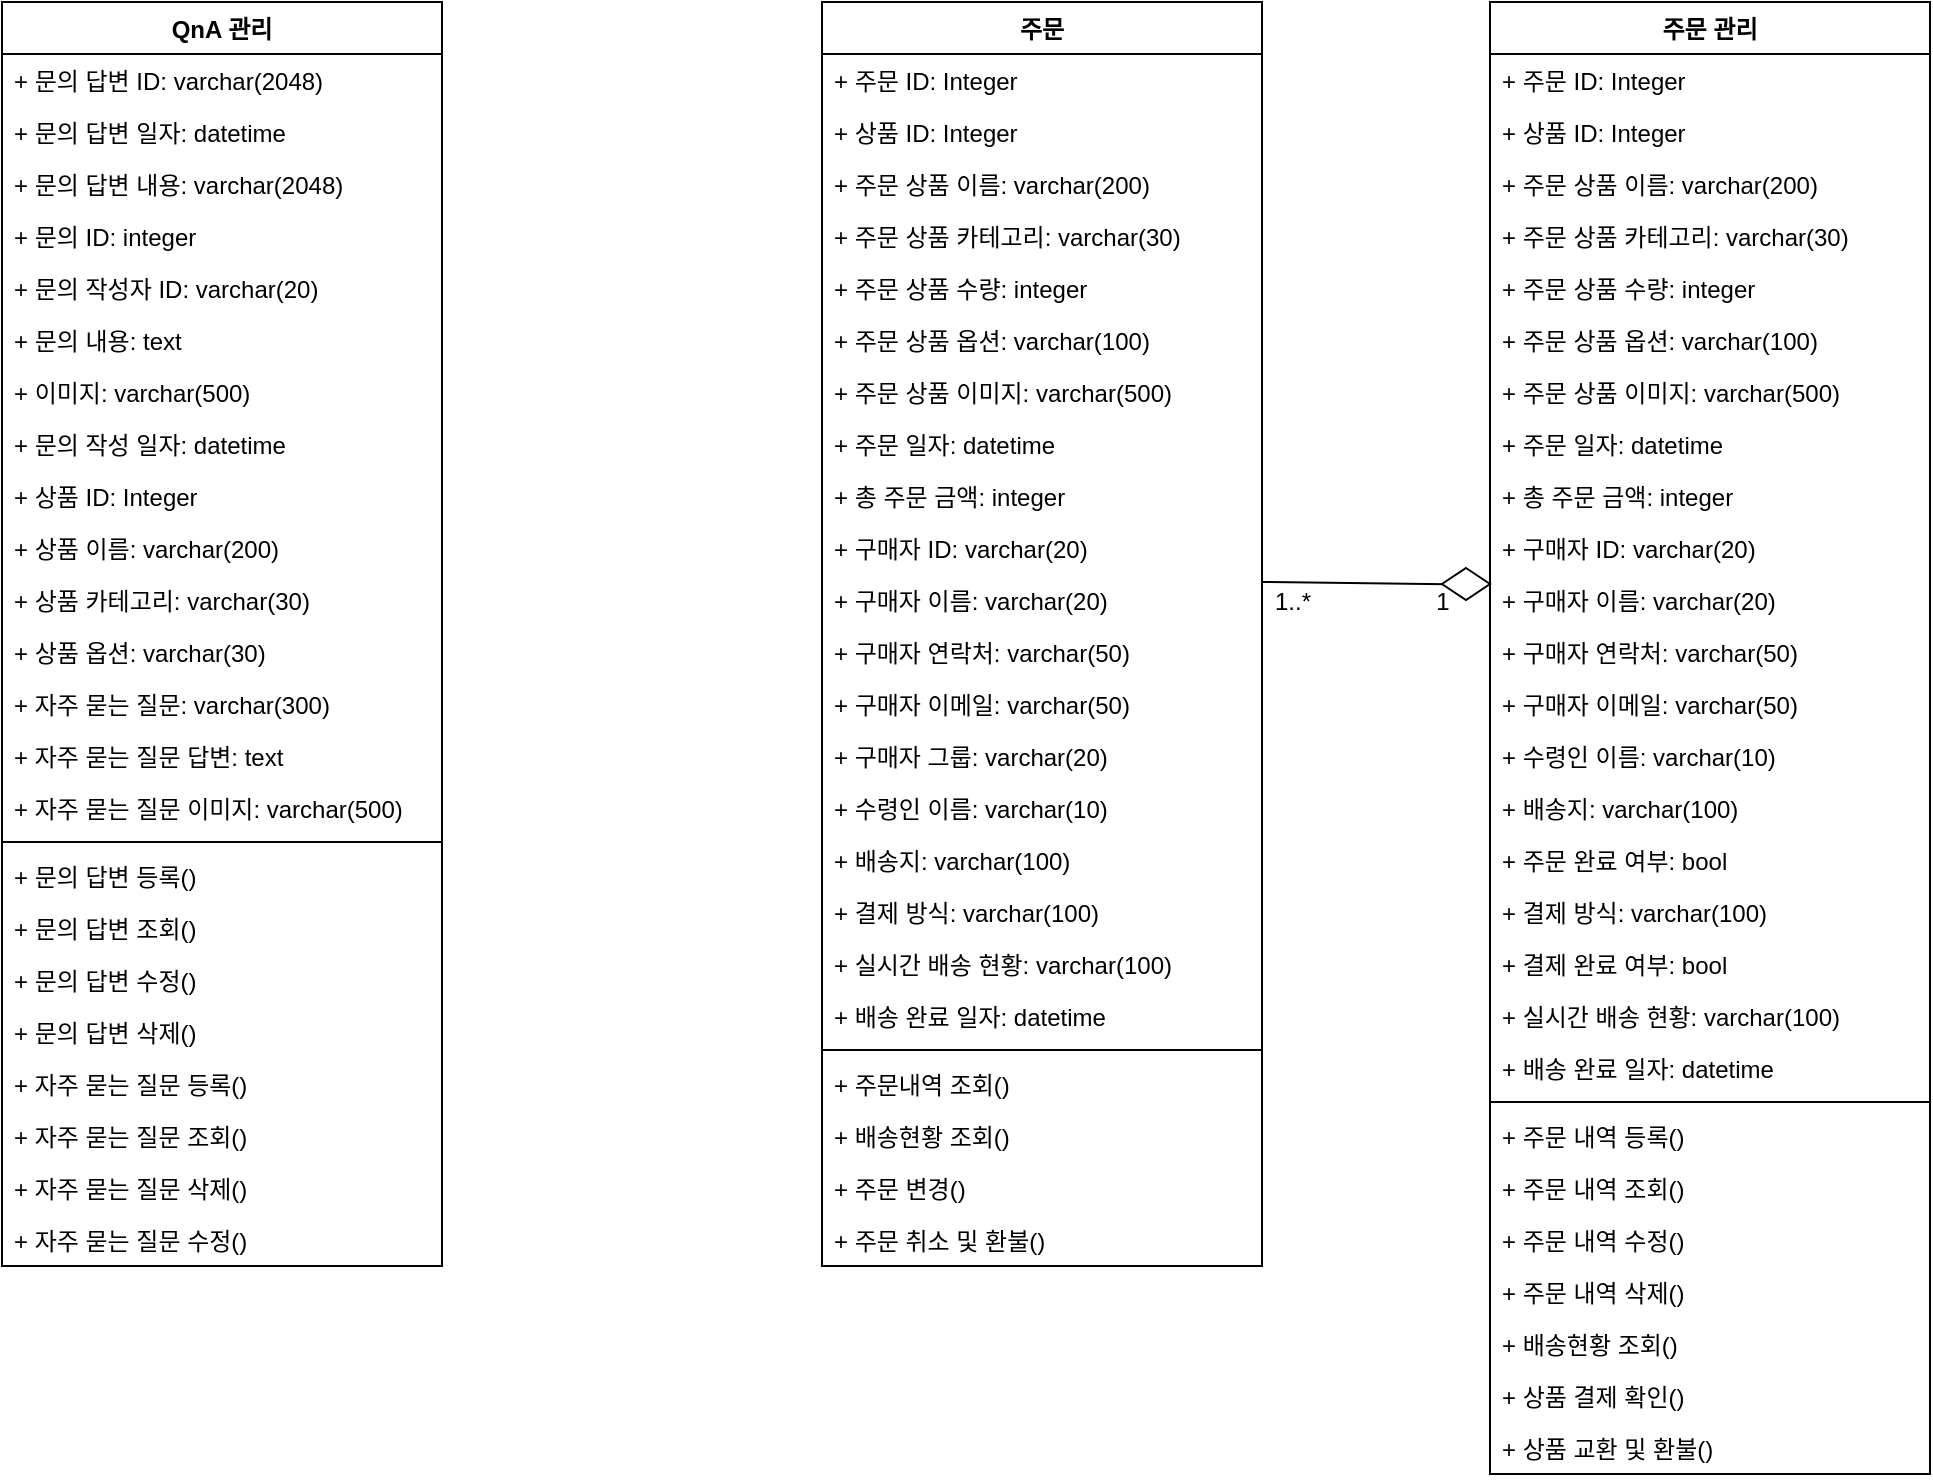 <mxfile version="18.1.1" type="github">
  <diagram id="Re03vAp0vsInOCd_AFoT" name="Page-1">
    <mxGraphModel dx="-192" dy="1607" grid="1" gridSize="10" guides="1" tooltips="1" connect="1" arrows="1" fold="1" page="1" pageScale="1" pageWidth="827" pageHeight="1169" math="0" shadow="0">
      <root>
        <mxCell id="0" />
        <mxCell id="1" parent="0" />
        <mxCell id="PdBYYJ3HHPQtyADfa3vJ-1" value="QnA 관리" style="swimlane;fontStyle=1;align=center;verticalAlign=top;childLayout=stackLayout;horizontal=1;startSize=26;horizontalStack=0;resizeParent=1;resizeParentMax=0;resizeLast=0;collapsible=1;marginBottom=0;" vertex="1" parent="1">
          <mxGeometry x="910" y="-920" width="220" height="632" as="geometry" />
        </mxCell>
        <mxCell id="PdBYYJ3HHPQtyADfa3vJ-173" value="+ 문의 답변 ID: varchar(2048)" style="text;strokeColor=none;fillColor=none;align=left;verticalAlign=top;spacingLeft=4;spacingRight=4;overflow=hidden;rotatable=0;points=[[0,0.5],[1,0.5]];portConstraint=eastwest;" vertex="1" parent="PdBYYJ3HHPQtyADfa3vJ-1">
          <mxGeometry y="26" width="220" height="26" as="geometry" />
        </mxCell>
        <mxCell id="PdBYYJ3HHPQtyADfa3vJ-10" value="+ 문의 답변 일자: datetime" style="text;strokeColor=none;fillColor=none;align=left;verticalAlign=top;spacingLeft=4;spacingRight=4;overflow=hidden;rotatable=0;points=[[0,0.5],[1,0.5]];portConstraint=eastwest;" vertex="1" parent="PdBYYJ3HHPQtyADfa3vJ-1">
          <mxGeometry y="52" width="220" height="26" as="geometry" />
        </mxCell>
        <mxCell id="PdBYYJ3HHPQtyADfa3vJ-9" value="+ 문의 답변 내용: varchar(2048)" style="text;strokeColor=none;fillColor=none;align=left;verticalAlign=top;spacingLeft=4;spacingRight=4;overflow=hidden;rotatable=0;points=[[0,0.5],[1,0.5]];portConstraint=eastwest;" vertex="1" parent="PdBYYJ3HHPQtyADfa3vJ-1">
          <mxGeometry y="78" width="220" height="26" as="geometry" />
        </mxCell>
        <mxCell id="PdBYYJ3HHPQtyADfa3vJ-172" value="+ 문의 ID: integer" style="text;strokeColor=none;fillColor=none;align=left;verticalAlign=top;spacingLeft=4;spacingRight=4;overflow=hidden;rotatable=0;points=[[0,0.5],[1,0.5]];portConstraint=eastwest;" vertex="1" parent="PdBYYJ3HHPQtyADfa3vJ-1">
          <mxGeometry y="104" width="220" height="26" as="geometry" />
        </mxCell>
        <mxCell id="PdBYYJ3HHPQtyADfa3vJ-4" value="+ 문의 작성자 ID: varchar(20)" style="text;strokeColor=none;fillColor=none;align=left;verticalAlign=top;spacingLeft=4;spacingRight=4;overflow=hidden;rotatable=0;points=[[0,0.5],[1,0.5]];portConstraint=eastwest;" vertex="1" parent="PdBYYJ3HHPQtyADfa3vJ-1">
          <mxGeometry y="130" width="220" height="26" as="geometry" />
        </mxCell>
        <mxCell id="PdBYYJ3HHPQtyADfa3vJ-6" value="+ 문의 내용: text" style="text;strokeColor=none;fillColor=none;align=left;verticalAlign=top;spacingLeft=4;spacingRight=4;overflow=hidden;rotatable=0;points=[[0,0.5],[1,0.5]];portConstraint=eastwest;" vertex="1" parent="PdBYYJ3HHPQtyADfa3vJ-1">
          <mxGeometry y="156" width="220" height="26" as="geometry" />
        </mxCell>
        <mxCell id="PdBYYJ3HHPQtyADfa3vJ-7" value="+ 이미지: varchar(500)" style="text;strokeColor=none;fillColor=none;align=left;verticalAlign=top;spacingLeft=4;spacingRight=4;overflow=hidden;rotatable=0;points=[[0,0.5],[1,0.5]];portConstraint=eastwest;" vertex="1" parent="PdBYYJ3HHPQtyADfa3vJ-1">
          <mxGeometry y="182" width="220" height="26" as="geometry" />
        </mxCell>
        <mxCell id="PdBYYJ3HHPQtyADfa3vJ-8" value="+ 문의 작성 일자: datetime" style="text;strokeColor=none;fillColor=none;align=left;verticalAlign=top;spacingLeft=4;spacingRight=4;overflow=hidden;rotatable=0;points=[[0,0.5],[1,0.5]];portConstraint=eastwest;" vertex="1" parent="PdBYYJ3HHPQtyADfa3vJ-1">
          <mxGeometry y="208" width="220" height="26" as="geometry" />
        </mxCell>
        <mxCell id="PdBYYJ3HHPQtyADfa3vJ-2" value="+ 상품 ID: Integer" style="text;strokeColor=none;fillColor=none;align=left;verticalAlign=top;spacingLeft=4;spacingRight=4;overflow=hidden;rotatable=0;points=[[0,0.5],[1,0.5]];portConstraint=eastwest;" vertex="1" parent="PdBYYJ3HHPQtyADfa3vJ-1">
          <mxGeometry y="234" width="220" height="26" as="geometry" />
        </mxCell>
        <mxCell id="PdBYYJ3HHPQtyADfa3vJ-3" value="+ 상품 이름: varchar(200)" style="text;strokeColor=none;fillColor=none;align=left;verticalAlign=top;spacingLeft=4;spacingRight=4;overflow=hidden;rotatable=0;points=[[0,0.5],[1,0.5]];portConstraint=eastwest;" vertex="1" parent="PdBYYJ3HHPQtyADfa3vJ-1">
          <mxGeometry y="260" width="220" height="26" as="geometry" />
        </mxCell>
        <mxCell id="PdBYYJ3HHPQtyADfa3vJ-39" value="+ 상품 카테고리: varchar(30)" style="text;strokeColor=none;fillColor=none;align=left;verticalAlign=top;spacingLeft=4;spacingRight=4;overflow=hidden;rotatable=0;points=[[0,0.5],[1,0.5]];portConstraint=eastwest;" vertex="1" parent="PdBYYJ3HHPQtyADfa3vJ-1">
          <mxGeometry y="286" width="220" height="26" as="geometry" />
        </mxCell>
        <mxCell id="PdBYYJ3HHPQtyADfa3vJ-174" value="+ 상품 옵션: varchar(30)" style="text;strokeColor=none;fillColor=none;align=left;verticalAlign=top;spacingLeft=4;spacingRight=4;overflow=hidden;rotatable=0;points=[[0,0.5],[1,0.5]];portConstraint=eastwest;" vertex="1" parent="PdBYYJ3HHPQtyADfa3vJ-1">
          <mxGeometry y="312" width="220" height="26" as="geometry" />
        </mxCell>
        <mxCell id="PdBYYJ3HHPQtyADfa3vJ-28" value="+ 자주 묻는 질문: varchar(300)" style="text;strokeColor=none;fillColor=none;align=left;verticalAlign=top;spacingLeft=4;spacingRight=4;overflow=hidden;rotatable=0;points=[[0,0.5],[1,0.5]];portConstraint=eastwest;" vertex="1" parent="PdBYYJ3HHPQtyADfa3vJ-1">
          <mxGeometry y="338" width="220" height="26" as="geometry" />
        </mxCell>
        <mxCell id="PdBYYJ3HHPQtyADfa3vJ-29" value="+ 자주 묻는 질문 답변: text" style="text;strokeColor=none;fillColor=none;align=left;verticalAlign=top;spacingLeft=4;spacingRight=4;overflow=hidden;rotatable=0;points=[[0,0.5],[1,0.5]];portConstraint=eastwest;" vertex="1" parent="PdBYYJ3HHPQtyADfa3vJ-1">
          <mxGeometry y="364" width="220" height="26" as="geometry" />
        </mxCell>
        <mxCell id="PdBYYJ3HHPQtyADfa3vJ-38" value="+ 자주 묻는 질문 이미지: varchar(500)" style="text;strokeColor=none;fillColor=none;align=left;verticalAlign=top;spacingLeft=4;spacingRight=4;overflow=hidden;rotatable=0;points=[[0,0.5],[1,0.5]];portConstraint=eastwest;" vertex="1" parent="PdBYYJ3HHPQtyADfa3vJ-1">
          <mxGeometry y="390" width="220" height="26" as="geometry" />
        </mxCell>
        <mxCell id="PdBYYJ3HHPQtyADfa3vJ-11" value="" style="line;strokeWidth=1;fillColor=none;align=left;verticalAlign=middle;spacingTop=-1;spacingLeft=3;spacingRight=3;rotatable=0;labelPosition=right;points=[];portConstraint=eastwest;" vertex="1" parent="PdBYYJ3HHPQtyADfa3vJ-1">
          <mxGeometry y="416" width="220" height="8" as="geometry" />
        </mxCell>
        <mxCell id="PdBYYJ3HHPQtyADfa3vJ-12" value="+ 문의 답변 등록()" style="text;strokeColor=none;fillColor=none;align=left;verticalAlign=top;spacingLeft=4;spacingRight=4;overflow=hidden;rotatable=0;points=[[0,0.5],[1,0.5]];portConstraint=eastwest;" vertex="1" parent="PdBYYJ3HHPQtyADfa3vJ-1">
          <mxGeometry y="424" width="220" height="26" as="geometry" />
        </mxCell>
        <mxCell id="PdBYYJ3HHPQtyADfa3vJ-13" value="+ 문의 답변 조회()" style="text;strokeColor=none;fillColor=none;align=left;verticalAlign=top;spacingLeft=4;spacingRight=4;overflow=hidden;rotatable=0;points=[[0,0.5],[1,0.5]];portConstraint=eastwest;" vertex="1" parent="PdBYYJ3HHPQtyADfa3vJ-1">
          <mxGeometry y="450" width="220" height="26" as="geometry" />
        </mxCell>
        <mxCell id="PdBYYJ3HHPQtyADfa3vJ-14" value="+ 문의 답변 수정()" style="text;strokeColor=none;fillColor=none;align=left;verticalAlign=top;spacingLeft=4;spacingRight=4;overflow=hidden;rotatable=0;points=[[0,0.5],[1,0.5]];portConstraint=eastwest;" vertex="1" parent="PdBYYJ3HHPQtyADfa3vJ-1">
          <mxGeometry y="476" width="220" height="26" as="geometry" />
        </mxCell>
        <mxCell id="PdBYYJ3HHPQtyADfa3vJ-15" value="+ 문의 답변 삭제()" style="text;strokeColor=none;fillColor=none;align=left;verticalAlign=top;spacingLeft=4;spacingRight=4;overflow=hidden;rotatable=0;points=[[0,0.5],[1,0.5]];portConstraint=eastwest;" vertex="1" parent="PdBYYJ3HHPQtyADfa3vJ-1">
          <mxGeometry y="502" width="220" height="26" as="geometry" />
        </mxCell>
        <mxCell id="PdBYYJ3HHPQtyADfa3vJ-20" value="+ 자주 묻는 질문 등록()" style="text;strokeColor=none;fillColor=none;align=left;verticalAlign=top;spacingLeft=4;spacingRight=4;overflow=hidden;rotatable=0;points=[[0,0.5],[1,0.5]];portConstraint=eastwest;" vertex="1" parent="PdBYYJ3HHPQtyADfa3vJ-1">
          <mxGeometry y="528" width="220" height="26" as="geometry" />
        </mxCell>
        <mxCell id="PdBYYJ3HHPQtyADfa3vJ-21" value="+ 자주 묻는 질문 조회()" style="text;strokeColor=none;fillColor=none;align=left;verticalAlign=top;spacingLeft=4;spacingRight=4;overflow=hidden;rotatable=0;points=[[0,0.5],[1,0.5]];portConstraint=eastwest;" vertex="1" parent="PdBYYJ3HHPQtyADfa3vJ-1">
          <mxGeometry y="554" width="220" height="26" as="geometry" />
        </mxCell>
        <mxCell id="PdBYYJ3HHPQtyADfa3vJ-23" value="+ 자주 묻는 질문 삭제()" style="text;strokeColor=none;fillColor=none;align=left;verticalAlign=top;spacingLeft=4;spacingRight=4;overflow=hidden;rotatable=0;points=[[0,0.5],[1,0.5]];portConstraint=eastwest;" vertex="1" parent="PdBYYJ3HHPQtyADfa3vJ-1">
          <mxGeometry y="580" width="220" height="26" as="geometry" />
        </mxCell>
        <mxCell id="PdBYYJ3HHPQtyADfa3vJ-22" value="+ 자주 묻는 질문 수정()" style="text;strokeColor=none;fillColor=none;align=left;verticalAlign=top;spacingLeft=4;spacingRight=4;overflow=hidden;rotatable=0;points=[[0,0.5],[1,0.5]];portConstraint=eastwest;" vertex="1" parent="PdBYYJ3HHPQtyADfa3vJ-1">
          <mxGeometry y="606" width="220" height="26" as="geometry" />
        </mxCell>
        <mxCell id="PdBYYJ3HHPQtyADfa3vJ-41" value="주문" style="swimlane;fontStyle=1;align=center;verticalAlign=top;childLayout=stackLayout;horizontal=1;startSize=26;horizontalStack=0;resizeParent=1;resizeParentMax=0;resizeLast=0;collapsible=1;marginBottom=0;" vertex="1" parent="1">
          <mxGeometry x="1320" y="-920" width="220" height="632" as="geometry" />
        </mxCell>
        <mxCell id="PdBYYJ3HHPQtyADfa3vJ-42" value="+ 주문 ID: Integer" style="text;strokeColor=none;fillColor=none;align=left;verticalAlign=top;spacingLeft=4;spacingRight=4;overflow=hidden;rotatable=0;points=[[0,0.5],[1,0.5]];portConstraint=eastwest;" vertex="1" parent="PdBYYJ3HHPQtyADfa3vJ-41">
          <mxGeometry y="26" width="220" height="26" as="geometry" />
        </mxCell>
        <mxCell id="PdBYYJ3HHPQtyADfa3vJ-160" value="+ 상품 ID: Integer" style="text;strokeColor=none;fillColor=none;align=left;verticalAlign=top;spacingLeft=4;spacingRight=4;overflow=hidden;rotatable=0;points=[[0,0.5],[1,0.5]];portConstraint=eastwest;" vertex="1" parent="PdBYYJ3HHPQtyADfa3vJ-41">
          <mxGeometry y="52" width="220" height="26" as="geometry" />
        </mxCell>
        <mxCell id="PdBYYJ3HHPQtyADfa3vJ-43" value="+ 주문 상품 이름: varchar(200)" style="text;strokeColor=none;fillColor=none;align=left;verticalAlign=top;spacingLeft=4;spacingRight=4;overflow=hidden;rotatable=0;points=[[0,0.5],[1,0.5]];portConstraint=eastwest;" vertex="1" parent="PdBYYJ3HHPQtyADfa3vJ-41">
          <mxGeometry y="78" width="220" height="26" as="geometry" />
        </mxCell>
        <mxCell id="PdBYYJ3HHPQtyADfa3vJ-44" value="+ 주문 상품 카테고리: varchar(30)" style="text;strokeColor=none;fillColor=none;align=left;verticalAlign=top;spacingLeft=4;spacingRight=4;overflow=hidden;rotatable=0;points=[[0,0.5],[1,0.5]];portConstraint=eastwest;" vertex="1" parent="PdBYYJ3HHPQtyADfa3vJ-41">
          <mxGeometry y="104" width="220" height="26" as="geometry" />
        </mxCell>
        <mxCell id="PdBYYJ3HHPQtyADfa3vJ-85" value="+ 주문 상품 수량: integer" style="text;strokeColor=none;fillColor=none;align=left;verticalAlign=top;spacingLeft=4;spacingRight=4;overflow=hidden;rotatable=0;points=[[0,0.5],[1,0.5]];portConstraint=eastwest;" vertex="1" parent="PdBYYJ3HHPQtyADfa3vJ-41">
          <mxGeometry y="130" width="220" height="26" as="geometry" />
        </mxCell>
        <mxCell id="PdBYYJ3HHPQtyADfa3vJ-86" value="+ 주문 상품 옵션: varchar(100)" style="text;strokeColor=none;fillColor=none;align=left;verticalAlign=top;spacingLeft=4;spacingRight=4;overflow=hidden;rotatable=0;points=[[0,0.5],[1,0.5]];portConstraint=eastwest;" vertex="1" parent="PdBYYJ3HHPQtyADfa3vJ-41">
          <mxGeometry y="156" width="220" height="26" as="geometry" />
        </mxCell>
        <mxCell id="PdBYYJ3HHPQtyADfa3vJ-47" value="+ 주문 상품 이미지: varchar(500)" style="text;strokeColor=none;fillColor=none;align=left;verticalAlign=top;spacingLeft=4;spacingRight=4;overflow=hidden;rotatable=0;points=[[0,0.5],[1,0.5]];portConstraint=eastwest;" vertex="1" parent="PdBYYJ3HHPQtyADfa3vJ-41">
          <mxGeometry y="182" width="220" height="26" as="geometry" />
        </mxCell>
        <mxCell id="PdBYYJ3HHPQtyADfa3vJ-87" value="+ 주문 일자: datetime" style="text;strokeColor=none;fillColor=none;align=left;verticalAlign=top;spacingLeft=4;spacingRight=4;overflow=hidden;rotatable=0;points=[[0,0.5],[1,0.5]];portConstraint=eastwest;" vertex="1" parent="PdBYYJ3HHPQtyADfa3vJ-41">
          <mxGeometry y="208" width="220" height="26" as="geometry" />
        </mxCell>
        <mxCell id="PdBYYJ3HHPQtyADfa3vJ-99" value="+ 총 주문 금액: integer" style="text;strokeColor=none;fillColor=none;align=left;verticalAlign=top;spacingLeft=4;spacingRight=4;overflow=hidden;rotatable=0;points=[[0,0.5],[1,0.5]];portConstraint=eastwest;" vertex="1" parent="PdBYYJ3HHPQtyADfa3vJ-41">
          <mxGeometry y="234" width="220" height="26" as="geometry" />
        </mxCell>
        <mxCell id="PdBYYJ3HHPQtyADfa3vJ-45" value="+ 구매자 ID: varchar(20)" style="text;strokeColor=none;fillColor=none;align=left;verticalAlign=top;spacingLeft=4;spacingRight=4;overflow=hidden;rotatable=0;points=[[0,0.5],[1,0.5]];portConstraint=eastwest;" vertex="1" parent="PdBYYJ3HHPQtyADfa3vJ-41">
          <mxGeometry y="260" width="220" height="26" as="geometry" />
        </mxCell>
        <mxCell id="PdBYYJ3HHPQtyADfa3vJ-98" value="+ 구매자 이름: varchar(20)" style="text;strokeColor=none;fillColor=none;align=left;verticalAlign=top;spacingLeft=4;spacingRight=4;overflow=hidden;rotatable=0;points=[[0,0.5],[1,0.5]];portConstraint=eastwest;" vertex="1" parent="PdBYYJ3HHPQtyADfa3vJ-41">
          <mxGeometry y="286" width="220" height="26" as="geometry" />
        </mxCell>
        <mxCell id="PdBYYJ3HHPQtyADfa3vJ-90" value="+ 구매자 연락처: varchar(50)" style="text;strokeColor=none;fillColor=none;align=left;verticalAlign=top;spacingLeft=4;spacingRight=4;overflow=hidden;rotatable=0;points=[[0,0.5],[1,0.5]];portConstraint=eastwest;" vertex="1" parent="PdBYYJ3HHPQtyADfa3vJ-41">
          <mxGeometry y="312" width="220" height="26" as="geometry" />
        </mxCell>
        <mxCell id="PdBYYJ3HHPQtyADfa3vJ-92" value="+ 구매자 이메일: varchar(50)" style="text;strokeColor=none;fillColor=none;align=left;verticalAlign=top;spacingLeft=4;spacingRight=4;overflow=hidden;rotatable=0;points=[[0,0.5],[1,0.5]];portConstraint=eastwest;" vertex="1" parent="PdBYYJ3HHPQtyADfa3vJ-41">
          <mxGeometry y="338" width="220" height="26" as="geometry" />
        </mxCell>
        <mxCell id="PdBYYJ3HHPQtyADfa3vJ-159" value="+ 구매자 그룹: varchar(20)" style="text;strokeColor=none;fillColor=none;align=left;verticalAlign=top;spacingLeft=4;spacingRight=4;overflow=hidden;rotatable=0;points=[[0,0.5],[1,0.5]];portConstraint=eastwest;" vertex="1" parent="PdBYYJ3HHPQtyADfa3vJ-41">
          <mxGeometry y="364" width="220" height="26" as="geometry" />
        </mxCell>
        <mxCell id="PdBYYJ3HHPQtyADfa3vJ-88" value="+ 수령인 이름: varchar(10)&#xa;" style="text;strokeColor=none;fillColor=none;align=left;verticalAlign=top;spacingLeft=4;spacingRight=4;overflow=hidden;rotatable=0;points=[[0,0.5],[1,0.5]];portConstraint=eastwest;" vertex="1" parent="PdBYYJ3HHPQtyADfa3vJ-41">
          <mxGeometry y="390" width="220" height="26" as="geometry" />
        </mxCell>
        <mxCell id="PdBYYJ3HHPQtyADfa3vJ-93" value="+ 배송지: varchar(100)" style="text;strokeColor=none;fillColor=none;align=left;verticalAlign=top;spacingLeft=4;spacingRight=4;overflow=hidden;rotatable=0;points=[[0,0.5],[1,0.5]];portConstraint=eastwest;" vertex="1" parent="PdBYYJ3HHPQtyADfa3vJ-41">
          <mxGeometry y="416" width="220" height="26" as="geometry" />
        </mxCell>
        <mxCell id="PdBYYJ3HHPQtyADfa3vJ-94" value="+ 결제 방식: varchar(100)" style="text;strokeColor=none;fillColor=none;align=left;verticalAlign=top;spacingLeft=4;spacingRight=4;overflow=hidden;rotatable=0;points=[[0,0.5],[1,0.5]];portConstraint=eastwest;" vertex="1" parent="PdBYYJ3HHPQtyADfa3vJ-41">
          <mxGeometry y="442" width="220" height="26" as="geometry" />
        </mxCell>
        <mxCell id="PdBYYJ3HHPQtyADfa3vJ-96" value="+ 실시간 배송 현황: varchar(100)" style="text;strokeColor=none;fillColor=none;align=left;verticalAlign=top;spacingLeft=4;spacingRight=4;overflow=hidden;rotatable=0;points=[[0,0.5],[1,0.5]];portConstraint=eastwest;" vertex="1" parent="PdBYYJ3HHPQtyADfa3vJ-41">
          <mxGeometry y="468" width="220" height="26" as="geometry" />
        </mxCell>
        <mxCell id="PdBYYJ3HHPQtyADfa3vJ-162" value="+ 배송 완료 일자: datetime" style="text;strokeColor=none;fillColor=none;align=left;verticalAlign=top;spacingLeft=4;spacingRight=4;overflow=hidden;rotatable=0;points=[[0,0.5],[1,0.5]];portConstraint=eastwest;" vertex="1" parent="PdBYYJ3HHPQtyADfa3vJ-41">
          <mxGeometry y="494" width="220" height="26" as="geometry" />
        </mxCell>
        <mxCell id="PdBYYJ3HHPQtyADfa3vJ-54" value="" style="line;strokeWidth=1;fillColor=none;align=left;verticalAlign=middle;spacingTop=-1;spacingLeft=3;spacingRight=3;rotatable=0;labelPosition=right;points=[];portConstraint=eastwest;" vertex="1" parent="PdBYYJ3HHPQtyADfa3vJ-41">
          <mxGeometry y="520" width="220" height="8" as="geometry" />
        </mxCell>
        <mxCell id="PdBYYJ3HHPQtyADfa3vJ-55" value="+ 주문내역 조회()" style="text;strokeColor=none;fillColor=none;align=left;verticalAlign=top;spacingLeft=4;spacingRight=4;overflow=hidden;rotatable=0;points=[[0,0.5],[1,0.5]];portConstraint=eastwest;" vertex="1" parent="PdBYYJ3HHPQtyADfa3vJ-41">
          <mxGeometry y="528" width="220" height="26" as="geometry" />
        </mxCell>
        <mxCell id="PdBYYJ3HHPQtyADfa3vJ-56" value="+ 배송현황 조회()" style="text;strokeColor=none;fillColor=none;align=left;verticalAlign=top;spacingLeft=4;spacingRight=4;overflow=hidden;rotatable=0;points=[[0,0.5],[1,0.5]];portConstraint=eastwest;" vertex="1" parent="PdBYYJ3HHPQtyADfa3vJ-41">
          <mxGeometry y="554" width="220" height="26" as="geometry" />
        </mxCell>
        <mxCell id="PdBYYJ3HHPQtyADfa3vJ-100" value="+ 주문 변경()" style="text;strokeColor=none;fillColor=none;align=left;verticalAlign=top;spacingLeft=4;spacingRight=4;overflow=hidden;rotatable=0;points=[[0,0.5],[1,0.5]];portConstraint=eastwest;" vertex="1" parent="PdBYYJ3HHPQtyADfa3vJ-41">
          <mxGeometry y="580" width="220" height="26" as="geometry" />
        </mxCell>
        <mxCell id="PdBYYJ3HHPQtyADfa3vJ-57" value="+ 주문 취소 및 환불()" style="text;strokeColor=none;fillColor=none;align=left;verticalAlign=top;spacingLeft=4;spacingRight=4;overflow=hidden;rotatable=0;points=[[0,0.5],[1,0.5]];portConstraint=eastwest;" vertex="1" parent="PdBYYJ3HHPQtyADfa3vJ-41">
          <mxGeometry y="606" width="220" height="26" as="geometry" />
        </mxCell>
        <mxCell id="PdBYYJ3HHPQtyADfa3vJ-63" value="주문 관리" style="swimlane;fontStyle=1;align=center;verticalAlign=top;childLayout=stackLayout;horizontal=1;startSize=26;horizontalStack=0;resizeParent=1;resizeParentMax=0;resizeLast=0;collapsible=1;marginBottom=0;" vertex="1" parent="1">
          <mxGeometry x="1654" y="-920" width="220" height="736" as="geometry" />
        </mxCell>
        <mxCell id="PdBYYJ3HHPQtyADfa3vJ-140" value="+ 주문 ID: Integer" style="text;strokeColor=none;fillColor=none;align=left;verticalAlign=top;spacingLeft=4;spacingRight=4;overflow=hidden;rotatable=0;points=[[0,0.5],[1,0.5]];portConstraint=eastwest;" vertex="1" parent="PdBYYJ3HHPQtyADfa3vJ-63">
          <mxGeometry y="26" width="220" height="26" as="geometry" />
        </mxCell>
        <mxCell id="PdBYYJ3HHPQtyADfa3vJ-161" value="+ 상품 ID: Integer" style="text;strokeColor=none;fillColor=none;align=left;verticalAlign=top;spacingLeft=4;spacingRight=4;overflow=hidden;rotatable=0;points=[[0,0.5],[1,0.5]];portConstraint=eastwest;" vertex="1" parent="PdBYYJ3HHPQtyADfa3vJ-63">
          <mxGeometry y="52" width="220" height="26" as="geometry" />
        </mxCell>
        <mxCell id="PdBYYJ3HHPQtyADfa3vJ-141" value="+ 주문 상품 이름: varchar(200)" style="text;strokeColor=none;fillColor=none;align=left;verticalAlign=top;spacingLeft=4;spacingRight=4;overflow=hidden;rotatable=0;points=[[0,0.5],[1,0.5]];portConstraint=eastwest;" vertex="1" parent="PdBYYJ3HHPQtyADfa3vJ-63">
          <mxGeometry y="78" width="220" height="26" as="geometry" />
        </mxCell>
        <mxCell id="PdBYYJ3HHPQtyADfa3vJ-143" value="+ 주문 상품 카테고리: varchar(30)" style="text;strokeColor=none;fillColor=none;align=left;verticalAlign=top;spacingLeft=4;spacingRight=4;overflow=hidden;rotatable=0;points=[[0,0.5],[1,0.5]];portConstraint=eastwest;" vertex="1" parent="PdBYYJ3HHPQtyADfa3vJ-63">
          <mxGeometry y="104" width="220" height="26" as="geometry" />
        </mxCell>
        <mxCell id="PdBYYJ3HHPQtyADfa3vJ-144" value="+ 주문 상품 수량: integer" style="text;strokeColor=none;fillColor=none;align=left;verticalAlign=top;spacingLeft=4;spacingRight=4;overflow=hidden;rotatable=0;points=[[0,0.5],[1,0.5]];portConstraint=eastwest;" vertex="1" parent="PdBYYJ3HHPQtyADfa3vJ-63">
          <mxGeometry y="130" width="220" height="26" as="geometry" />
        </mxCell>
        <mxCell id="PdBYYJ3HHPQtyADfa3vJ-145" value="+ 주문 상품 옵션: varchar(100)" style="text;strokeColor=none;fillColor=none;align=left;verticalAlign=top;spacingLeft=4;spacingRight=4;overflow=hidden;rotatable=0;points=[[0,0.5],[1,0.5]];portConstraint=eastwest;" vertex="1" parent="PdBYYJ3HHPQtyADfa3vJ-63">
          <mxGeometry y="156" width="220" height="26" as="geometry" />
        </mxCell>
        <mxCell id="PdBYYJ3HHPQtyADfa3vJ-146" value="+ 주문 상품 이미지: varchar(500)" style="text;strokeColor=none;fillColor=none;align=left;verticalAlign=top;spacingLeft=4;spacingRight=4;overflow=hidden;rotatable=0;points=[[0,0.5],[1,0.5]];portConstraint=eastwest;" vertex="1" parent="PdBYYJ3HHPQtyADfa3vJ-63">
          <mxGeometry y="182" width="220" height="26" as="geometry" />
        </mxCell>
        <mxCell id="PdBYYJ3HHPQtyADfa3vJ-142" value="+ 주문 일자: datetime" style="text;strokeColor=none;fillColor=none;align=left;verticalAlign=top;spacingLeft=4;spacingRight=4;overflow=hidden;rotatable=0;points=[[0,0.5],[1,0.5]];portConstraint=eastwest;" vertex="1" parent="PdBYYJ3HHPQtyADfa3vJ-63">
          <mxGeometry y="208" width="220" height="26" as="geometry" />
        </mxCell>
        <mxCell id="PdBYYJ3HHPQtyADfa3vJ-147" value="+ 총 주문 금액: integer" style="text;strokeColor=none;fillColor=none;align=left;verticalAlign=top;spacingLeft=4;spacingRight=4;overflow=hidden;rotatable=0;points=[[0,0.5],[1,0.5]];portConstraint=eastwest;" vertex="1" parent="PdBYYJ3HHPQtyADfa3vJ-63">
          <mxGeometry y="234" width="220" height="26" as="geometry" />
        </mxCell>
        <mxCell id="PdBYYJ3HHPQtyADfa3vJ-148" value="+ 구매자 ID: varchar(20)" style="text;strokeColor=none;fillColor=none;align=left;verticalAlign=top;spacingLeft=4;spacingRight=4;overflow=hidden;rotatable=0;points=[[0,0.5],[1,0.5]];portConstraint=eastwest;" vertex="1" parent="PdBYYJ3HHPQtyADfa3vJ-63">
          <mxGeometry y="260" width="220" height="26" as="geometry" />
        </mxCell>
        <mxCell id="PdBYYJ3HHPQtyADfa3vJ-149" value="+ 구매자 이름: varchar(20)" style="text;strokeColor=none;fillColor=none;align=left;verticalAlign=top;spacingLeft=4;spacingRight=4;overflow=hidden;rotatable=0;points=[[0,0.5],[1,0.5]];portConstraint=eastwest;" vertex="1" parent="PdBYYJ3HHPQtyADfa3vJ-63">
          <mxGeometry y="286" width="220" height="26" as="geometry" />
        </mxCell>
        <mxCell id="PdBYYJ3HHPQtyADfa3vJ-150" value="+ 구매자 연락처: varchar(50)" style="text;strokeColor=none;fillColor=none;align=left;verticalAlign=top;spacingLeft=4;spacingRight=4;overflow=hidden;rotatable=0;points=[[0,0.5],[1,0.5]];portConstraint=eastwest;" vertex="1" parent="PdBYYJ3HHPQtyADfa3vJ-63">
          <mxGeometry y="312" width="220" height="26" as="geometry" />
        </mxCell>
        <mxCell id="PdBYYJ3HHPQtyADfa3vJ-151" value="+ 구매자 이메일: varchar(50)" style="text;strokeColor=none;fillColor=none;align=left;verticalAlign=top;spacingLeft=4;spacingRight=4;overflow=hidden;rotatable=0;points=[[0,0.5],[1,0.5]];portConstraint=eastwest;" vertex="1" parent="PdBYYJ3HHPQtyADfa3vJ-63">
          <mxGeometry y="338" width="220" height="26" as="geometry" />
        </mxCell>
        <mxCell id="PdBYYJ3HHPQtyADfa3vJ-152" value="+ 수령인 이름: varchar(10)&#xa;" style="text;strokeColor=none;fillColor=none;align=left;verticalAlign=top;spacingLeft=4;spacingRight=4;overflow=hidden;rotatable=0;points=[[0,0.5],[1,0.5]];portConstraint=eastwest;" vertex="1" parent="PdBYYJ3HHPQtyADfa3vJ-63">
          <mxGeometry y="364" width="220" height="26" as="geometry" />
        </mxCell>
        <mxCell id="PdBYYJ3HHPQtyADfa3vJ-153" value="+ 배송지: varchar(100)" style="text;strokeColor=none;fillColor=none;align=left;verticalAlign=top;spacingLeft=4;spacingRight=4;overflow=hidden;rotatable=0;points=[[0,0.5],[1,0.5]];portConstraint=eastwest;" vertex="1" parent="PdBYYJ3HHPQtyADfa3vJ-63">
          <mxGeometry y="390" width="220" height="26" as="geometry" />
        </mxCell>
        <mxCell id="PdBYYJ3HHPQtyADfa3vJ-154" value="+ 주문 완료 여부: bool" style="text;strokeColor=none;fillColor=none;align=left;verticalAlign=top;spacingLeft=4;spacingRight=4;overflow=hidden;rotatable=0;points=[[0,0.5],[1,0.5]];portConstraint=eastwest;" vertex="1" parent="PdBYYJ3HHPQtyADfa3vJ-63">
          <mxGeometry y="416" width="220" height="26" as="geometry" />
        </mxCell>
        <mxCell id="PdBYYJ3HHPQtyADfa3vJ-155" value="+ 결제 방식: varchar(100)" style="text;strokeColor=none;fillColor=none;align=left;verticalAlign=top;spacingLeft=4;spacingRight=4;overflow=hidden;rotatable=0;points=[[0,0.5],[1,0.5]];portConstraint=eastwest;" vertex="1" parent="PdBYYJ3HHPQtyADfa3vJ-63">
          <mxGeometry y="442" width="220" height="26" as="geometry" />
        </mxCell>
        <mxCell id="PdBYYJ3HHPQtyADfa3vJ-156" value="+ 결제 완료 여부: bool" style="text;strokeColor=none;fillColor=none;align=left;verticalAlign=top;spacingLeft=4;spacingRight=4;overflow=hidden;rotatable=0;points=[[0,0.5],[1,0.5]];portConstraint=eastwest;" vertex="1" parent="PdBYYJ3HHPQtyADfa3vJ-63">
          <mxGeometry y="468" width="220" height="26" as="geometry" />
        </mxCell>
        <mxCell id="PdBYYJ3HHPQtyADfa3vJ-157" value="+ 실시간 배송 현황: varchar(100)" style="text;strokeColor=none;fillColor=none;align=left;verticalAlign=top;spacingLeft=4;spacingRight=4;overflow=hidden;rotatable=0;points=[[0,0.5],[1,0.5]];portConstraint=eastwest;" vertex="1" parent="PdBYYJ3HHPQtyADfa3vJ-63">
          <mxGeometry y="494" width="220" height="26" as="geometry" />
        </mxCell>
        <mxCell id="PdBYYJ3HHPQtyADfa3vJ-163" value="+ 배송 완료 일자: datetime" style="text;strokeColor=none;fillColor=none;align=left;verticalAlign=top;spacingLeft=4;spacingRight=4;overflow=hidden;rotatable=0;points=[[0,0.5],[1,0.5]];portConstraint=eastwest;" vertex="1" parent="PdBYYJ3HHPQtyADfa3vJ-63">
          <mxGeometry y="520" width="220" height="26" as="geometry" />
        </mxCell>
        <mxCell id="PdBYYJ3HHPQtyADfa3vJ-76" value="" style="line;strokeWidth=1;fillColor=none;align=left;verticalAlign=middle;spacingTop=-1;spacingLeft=3;spacingRight=3;rotatable=0;labelPosition=right;points=[];portConstraint=eastwest;" vertex="1" parent="PdBYYJ3HHPQtyADfa3vJ-63">
          <mxGeometry y="546" width="220" height="8" as="geometry" />
        </mxCell>
        <mxCell id="PdBYYJ3HHPQtyADfa3vJ-77" value="+ 주문 내역 등록()" style="text;strokeColor=none;fillColor=none;align=left;verticalAlign=top;spacingLeft=4;spacingRight=4;overflow=hidden;rotatable=0;points=[[0,0.5],[1,0.5]];portConstraint=eastwest;" vertex="1" parent="PdBYYJ3HHPQtyADfa3vJ-63">
          <mxGeometry y="554" width="220" height="26" as="geometry" />
        </mxCell>
        <mxCell id="PdBYYJ3HHPQtyADfa3vJ-78" value="+ 주문 내역 조회()" style="text;strokeColor=none;fillColor=none;align=left;verticalAlign=top;spacingLeft=4;spacingRight=4;overflow=hidden;rotatable=0;points=[[0,0.5],[1,0.5]];portConstraint=eastwest;" vertex="1" parent="PdBYYJ3HHPQtyADfa3vJ-63">
          <mxGeometry y="580" width="220" height="26" as="geometry" />
        </mxCell>
        <mxCell id="PdBYYJ3HHPQtyADfa3vJ-79" value="+ 주문 내역 수정()" style="text;strokeColor=none;fillColor=none;align=left;verticalAlign=top;spacingLeft=4;spacingRight=4;overflow=hidden;rotatable=0;points=[[0,0.5],[1,0.5]];portConstraint=eastwest;" vertex="1" parent="PdBYYJ3HHPQtyADfa3vJ-63">
          <mxGeometry y="606" width="220" height="26" as="geometry" />
        </mxCell>
        <mxCell id="PdBYYJ3HHPQtyADfa3vJ-80" value="+ 주문 내역 삭제()" style="text;strokeColor=none;fillColor=none;align=left;verticalAlign=top;spacingLeft=4;spacingRight=4;overflow=hidden;rotatable=0;points=[[0,0.5],[1,0.5]];portConstraint=eastwest;" vertex="1" parent="PdBYYJ3HHPQtyADfa3vJ-63">
          <mxGeometry y="632" width="220" height="26" as="geometry" />
        </mxCell>
        <mxCell id="PdBYYJ3HHPQtyADfa3vJ-81" value="+ 배송현황 조회()" style="text;strokeColor=none;fillColor=none;align=left;verticalAlign=top;spacingLeft=4;spacingRight=4;overflow=hidden;rotatable=0;points=[[0,0.5],[1,0.5]];portConstraint=eastwest;" vertex="1" parent="PdBYYJ3HHPQtyADfa3vJ-63">
          <mxGeometry y="658" width="220" height="26" as="geometry" />
        </mxCell>
        <mxCell id="PdBYYJ3HHPQtyADfa3vJ-82" value="+ 상품 결제 확인()" style="text;strokeColor=none;fillColor=none;align=left;verticalAlign=top;spacingLeft=4;spacingRight=4;overflow=hidden;rotatable=0;points=[[0,0.5],[1,0.5]];portConstraint=eastwest;" vertex="1" parent="PdBYYJ3HHPQtyADfa3vJ-63">
          <mxGeometry y="684" width="220" height="26" as="geometry" />
        </mxCell>
        <mxCell id="PdBYYJ3HHPQtyADfa3vJ-83" value="+ 상품 교환 및 환불()" style="text;strokeColor=none;fillColor=none;align=left;verticalAlign=top;spacingLeft=4;spacingRight=4;overflow=hidden;rotatable=0;points=[[0,0.5],[1,0.5]];portConstraint=eastwest;" vertex="1" parent="PdBYYJ3HHPQtyADfa3vJ-63">
          <mxGeometry y="710" width="220" height="26" as="geometry" />
        </mxCell>
        <mxCell id="PdBYYJ3HHPQtyADfa3vJ-166" value="" style="endArrow=none;html=1;rounded=0;entryX=0.118;entryY=0.508;entryDx=0;entryDy=0;entryPerimeter=0;" edge="1" parent="1" target="PdBYYJ3HHPQtyADfa3vJ-167">
          <mxGeometry width="50" height="50" relative="1" as="geometry">
            <mxPoint x="1540" y="-630" as="sourcePoint" />
            <mxPoint x="1640" y="-630" as="targetPoint" />
          </mxGeometry>
        </mxCell>
        <mxCell id="PdBYYJ3HHPQtyADfa3vJ-167" value="" style="rhombus;whiteSpace=wrap;html=1;" vertex="1" parent="1">
          <mxGeometry x="1630" y="-637" width="24" height="16" as="geometry" />
        </mxCell>
        <mxCell id="PdBYYJ3HHPQtyADfa3vJ-169" value="1..*" style="text;html=1;align=center;verticalAlign=middle;resizable=0;points=[];autosize=1;strokeColor=none;fillColor=none;" vertex="1" parent="1">
          <mxGeometry x="1540" y="-630" width="30" height="20" as="geometry" />
        </mxCell>
        <mxCell id="PdBYYJ3HHPQtyADfa3vJ-170" value="1" style="text;html=1;align=center;verticalAlign=middle;resizable=0;points=[];autosize=1;strokeColor=none;fillColor=none;" vertex="1" parent="1">
          <mxGeometry x="1620" y="-630" width="20" height="20" as="geometry" />
        </mxCell>
      </root>
    </mxGraphModel>
  </diagram>
</mxfile>
